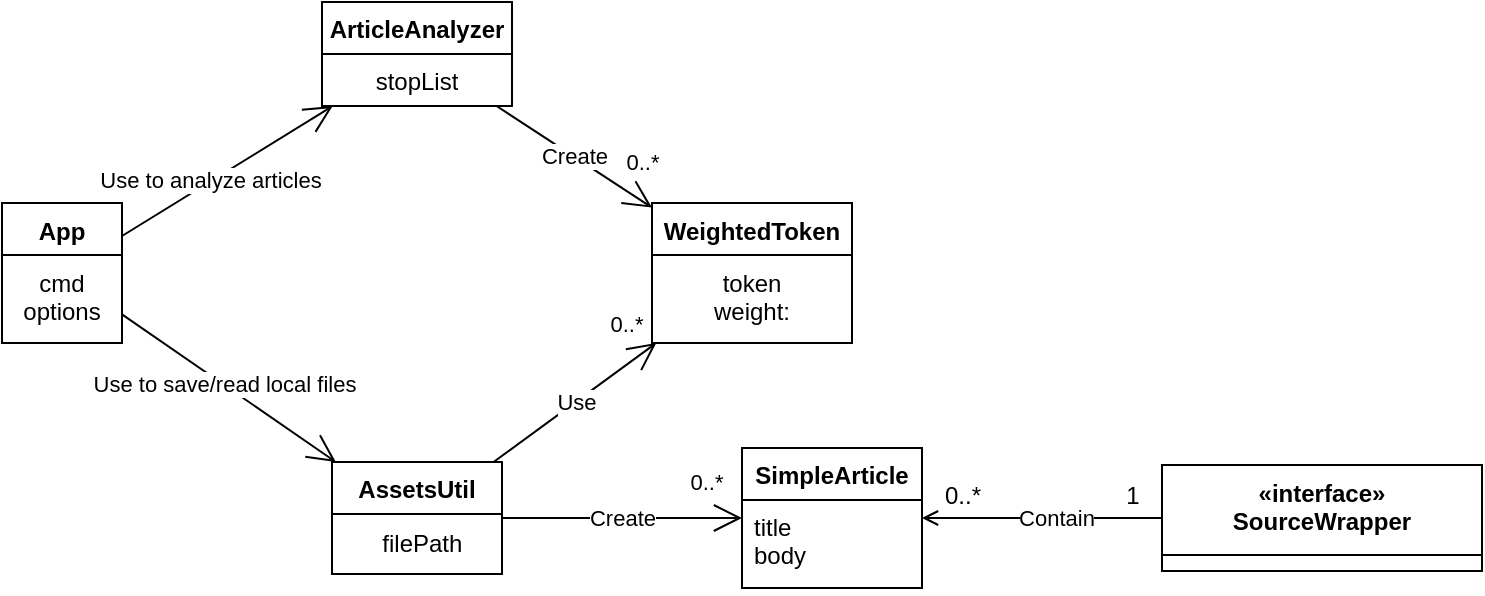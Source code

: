 <mxfile version="21.7.4" type="device">
  <diagram name="Page-1" id="c4acf3e9-155e-7222-9cf6-157b1a14988f">
    <mxGraphModel dx="1900" dy="534" grid="1" gridSize="10" guides="1" tooltips="1" connect="1" arrows="1" fold="1" page="1" pageScale="1" pageWidth="850" pageHeight="1100" background="none" math="0" shadow="0">
      <root>
        <mxCell id="0" />
        <mxCell id="1" parent="0" />
        <mxCell id="4atwRCA7Y_IHTs9Wvy7F-104" value="«interface»&lt;br&gt;SourceWrapper" style="swimlane;fontStyle=1;align=center;verticalAlign=top;childLayout=stackLayout;horizontal=1;startSize=45;horizontalStack=0;resizeParent=1;resizeParentMax=0;resizeLast=0;collapsible=1;marginBottom=0;whiteSpace=wrap;html=1;" vertex="1" parent="1">
          <mxGeometry x="-170" y="411.5" width="160" height="53" as="geometry" />
        </mxCell>
        <mxCell id="4atwRCA7Y_IHTs9Wvy7F-108" value="SimpleArticle" style="swimlane;fontStyle=1;align=center;verticalAlign=top;childLayout=stackLayout;horizontal=1;startSize=26;horizontalStack=0;resizeParent=1;resizeParentMax=0;resizeLast=0;collapsible=1;marginBottom=0;whiteSpace=wrap;html=1;" vertex="1" parent="1">
          <mxGeometry x="-380" y="403" width="90" height="70" as="geometry" />
        </mxCell>
        <mxCell id="4atwRCA7Y_IHTs9Wvy7F-109" value="title&lt;br&gt;body" style="text;strokeColor=none;fillColor=none;align=left;verticalAlign=top;spacingLeft=4;spacingRight=4;overflow=hidden;rotatable=0;points=[[0,0.5],[1,0.5]];portConstraint=eastwest;whiteSpace=wrap;html=1;" vertex="1" parent="4atwRCA7Y_IHTs9Wvy7F-108">
          <mxGeometry y="26" width="90" height="44" as="geometry" />
        </mxCell>
        <mxCell id="4atwRCA7Y_IHTs9Wvy7F-115" value="" style="endArrow=open;endFill=0;html=1;rounded=0;" edge="1" parent="1" source="4atwRCA7Y_IHTs9Wvy7F-104" target="4atwRCA7Y_IHTs9Wvy7F-108">
          <mxGeometry width="160" relative="1" as="geometry">
            <mxPoint x="70" y="190.51" as="sourcePoint" />
            <mxPoint x="60" y="170.5" as="targetPoint" />
          </mxGeometry>
        </mxCell>
        <mxCell id="4atwRCA7Y_IHTs9Wvy7F-169" value="Contain" style="edgeLabel;html=1;align=center;verticalAlign=middle;resizable=0;points=[];" vertex="1" connectable="0" parent="4atwRCA7Y_IHTs9Wvy7F-115">
          <mxGeometry x="-0.111" relative="1" as="geometry">
            <mxPoint as="offset" />
          </mxGeometry>
        </mxCell>
        <mxCell id="4atwRCA7Y_IHTs9Wvy7F-116" value="AssetsUtil" style="swimlane;fontStyle=1;align=center;verticalAlign=top;childLayout=stackLayout;horizontal=1;startSize=26;horizontalStack=0;resizeParent=1;resizeParentMax=0;resizeLast=0;collapsible=1;marginBottom=0;whiteSpace=wrap;html=1;" vertex="1" parent="1">
          <mxGeometry x="-585" y="410" width="85" height="56" as="geometry" />
        </mxCell>
        <mxCell id="4atwRCA7Y_IHTs9Wvy7F-155" value="&amp;nbsp;filePath" style="text;html=1;align=center;verticalAlign=middle;resizable=0;points=[];autosize=1;strokeColor=none;fillColor=none;" vertex="1" parent="4atwRCA7Y_IHTs9Wvy7F-116">
          <mxGeometry y="26" width="85" height="30" as="geometry" />
        </mxCell>
        <mxCell id="4atwRCA7Y_IHTs9Wvy7F-136" value="ArticleAnalyzer" style="swimlane;fontStyle=1;align=center;verticalAlign=top;childLayout=stackLayout;horizontal=1;startSize=26;horizontalStack=0;resizeParent=1;resizeParentMax=0;resizeLast=0;collapsible=1;marginBottom=0;whiteSpace=wrap;html=1;" vertex="1" parent="1">
          <mxGeometry x="-590" y="180" width="95" height="52" as="geometry" />
        </mxCell>
        <mxCell id="4atwRCA7Y_IHTs9Wvy7F-137" value="stopList" style="text;strokeColor=none;fillColor=none;align=center;verticalAlign=top;spacingLeft=4;spacingRight=4;overflow=hidden;rotatable=0;points=[[0,0.5],[1,0.5]];portConstraint=eastwest;whiteSpace=wrap;html=1;" vertex="1" parent="4atwRCA7Y_IHTs9Wvy7F-136">
          <mxGeometry y="26" width="95" height="26" as="geometry" />
        </mxCell>
        <mxCell id="4atwRCA7Y_IHTs9Wvy7F-140" value="WeightedToken" style="swimlane;fontStyle=1;align=center;verticalAlign=top;childLayout=stackLayout;horizontal=1;startSize=26;horizontalStack=0;resizeParent=1;resizeParentMax=0;resizeLast=0;collapsible=1;marginBottom=0;whiteSpace=wrap;html=1;" vertex="1" parent="1">
          <mxGeometry x="-425" y="280.5" width="100" height="70" as="geometry" />
        </mxCell>
        <mxCell id="4atwRCA7Y_IHTs9Wvy7F-141" value="token&lt;br&gt;weight:" style="text;strokeColor=none;fillColor=none;align=center;verticalAlign=top;spacingLeft=4;spacingRight=4;overflow=hidden;rotatable=0;points=[[0,0.5],[1,0.5]];portConstraint=eastwest;whiteSpace=wrap;html=1;" vertex="1" parent="4atwRCA7Y_IHTs9Wvy7F-140">
          <mxGeometry y="26" width="100" height="44" as="geometry" />
        </mxCell>
        <mxCell id="4atwRCA7Y_IHTs9Wvy7F-148" value="Use" style="endArrow=open;endSize=12;html=1;rounded=0;endFill=0;" edge="1" parent="1" source="4atwRCA7Y_IHTs9Wvy7F-116" target="4atwRCA7Y_IHTs9Wvy7F-140">
          <mxGeometry width="160" relative="1" as="geometry">
            <mxPoint x="-110" y="280.5" as="sourcePoint" />
            <mxPoint x="50" y="280.5" as="targetPoint" />
          </mxGeometry>
        </mxCell>
        <mxCell id="4atwRCA7Y_IHTs9Wvy7F-165" value="0..*" style="edgeLabel;html=1;align=center;verticalAlign=middle;resizable=0;points=[];" vertex="1" connectable="0" parent="4atwRCA7Y_IHTs9Wvy7F-148">
          <mxGeometry x="0.671" relative="1" as="geometry">
            <mxPoint x="-2" y="-20" as="offset" />
          </mxGeometry>
        </mxCell>
        <mxCell id="4atwRCA7Y_IHTs9Wvy7F-149" value="Create" style="endArrow=open;endSize=12;html=1;rounded=0;endFill=0;" edge="1" parent="1" source="4atwRCA7Y_IHTs9Wvy7F-136" target="4atwRCA7Y_IHTs9Wvy7F-140">
          <mxGeometry width="160" relative="1" as="geometry">
            <mxPoint x="40" y="170.5" as="sourcePoint" />
            <mxPoint x="200" y="170.5" as="targetPoint" />
          </mxGeometry>
        </mxCell>
        <mxCell id="4atwRCA7Y_IHTs9Wvy7F-166" value="0..*" style="edgeLabel;html=1;align=center;verticalAlign=middle;resizable=0;points=[];" vertex="1" connectable="0" parent="4atwRCA7Y_IHTs9Wvy7F-149">
          <mxGeometry x="0.54" y="3" relative="1" as="geometry">
            <mxPoint x="11" y="-9" as="offset" />
          </mxGeometry>
        </mxCell>
        <mxCell id="4atwRCA7Y_IHTs9Wvy7F-150" value="" style="endArrow=open;endFill=1;endSize=12;html=1;rounded=0;" edge="1" parent="1" source="4atwRCA7Y_IHTs9Wvy7F-156" target="4atwRCA7Y_IHTs9Wvy7F-116">
          <mxGeometry width="160" relative="1" as="geometry">
            <mxPoint x="-313.354" y="80.5" as="sourcePoint" />
            <mxPoint x="-330" y="230.5" as="targetPoint" />
          </mxGeometry>
        </mxCell>
        <mxCell id="4atwRCA7Y_IHTs9Wvy7F-171" value="Use to save/read local files" style="edgeLabel;html=1;align=center;verticalAlign=middle;resizable=0;points=[];" vertex="1" connectable="0" parent="4atwRCA7Y_IHTs9Wvy7F-150">
          <mxGeometry x="-0.052" relative="1" as="geometry">
            <mxPoint as="offset" />
          </mxGeometry>
        </mxCell>
        <mxCell id="4atwRCA7Y_IHTs9Wvy7F-151" value="" style="endArrow=open;endFill=1;endSize=12;html=1;rounded=0;" edge="1" parent="1" source="4atwRCA7Y_IHTs9Wvy7F-156" target="4atwRCA7Y_IHTs9Wvy7F-136">
          <mxGeometry width="160" relative="1" as="geometry">
            <mxPoint x="-320" y="240.5" as="sourcePoint" />
            <mxPoint x="-160" y="240.5" as="targetPoint" />
          </mxGeometry>
        </mxCell>
        <mxCell id="4atwRCA7Y_IHTs9Wvy7F-170" value="Use to analyze articles" style="edgeLabel;html=1;align=center;verticalAlign=middle;resizable=0;points=[];" vertex="1" connectable="0" parent="4atwRCA7Y_IHTs9Wvy7F-151">
          <mxGeometry x="-0.149" y="2" relative="1" as="geometry">
            <mxPoint y="1" as="offset" />
          </mxGeometry>
        </mxCell>
        <mxCell id="4atwRCA7Y_IHTs9Wvy7F-152" value="Create" style="endArrow=open;endSize=12;html=1;rounded=0;endFill=0;" edge="1" parent="1" source="4atwRCA7Y_IHTs9Wvy7F-116" target="4atwRCA7Y_IHTs9Wvy7F-108">
          <mxGeometry width="160" relative="1" as="geometry">
            <mxPoint x="-320" y="340.5" as="sourcePoint" />
            <mxPoint x="-160" y="340.5" as="targetPoint" />
          </mxGeometry>
        </mxCell>
        <mxCell id="4atwRCA7Y_IHTs9Wvy7F-164" value="0..*" style="edgeLabel;html=1;align=center;verticalAlign=middle;resizable=0;points=[];" vertex="1" connectable="0" parent="4atwRCA7Y_IHTs9Wvy7F-152">
          <mxGeometry x="0.695" relative="1" as="geometry">
            <mxPoint y="-18" as="offset" />
          </mxGeometry>
        </mxCell>
        <mxCell id="4atwRCA7Y_IHTs9Wvy7F-156" value="App" style="swimlane;fontStyle=1;align=center;verticalAlign=top;childLayout=stackLayout;horizontal=1;startSize=26;horizontalStack=0;resizeParent=1;resizeParentMax=0;resizeLast=0;collapsible=1;marginBottom=0;whiteSpace=wrap;html=1;" vertex="1" parent="1">
          <mxGeometry x="-750" y="280.5" width="60" height="70" as="geometry" />
        </mxCell>
        <mxCell id="4atwRCA7Y_IHTs9Wvy7F-157" value="cmd&lt;br&gt;options" style="text;strokeColor=none;fillColor=none;align=center;verticalAlign=top;spacingLeft=4;spacingRight=4;overflow=hidden;rotatable=0;points=[[0,0.5],[1,0.5]];portConstraint=eastwest;whiteSpace=wrap;html=1;" vertex="1" parent="4atwRCA7Y_IHTs9Wvy7F-156">
          <mxGeometry y="26" width="60" height="44" as="geometry" />
        </mxCell>
        <mxCell id="4atwRCA7Y_IHTs9Wvy7F-173" value="0..*" style="text;html=1;align=center;verticalAlign=middle;resizable=0;points=[];autosize=1;strokeColor=none;fillColor=none;" vertex="1" parent="1">
          <mxGeometry x="-290" y="411.5" width="40" height="30" as="geometry" />
        </mxCell>
        <mxCell id="4atwRCA7Y_IHTs9Wvy7F-174" value="1" style="text;html=1;align=center;verticalAlign=middle;resizable=0;points=[];autosize=1;strokeColor=none;fillColor=none;" vertex="1" parent="1">
          <mxGeometry x="-200" y="411.5" width="30" height="30" as="geometry" />
        </mxCell>
      </root>
    </mxGraphModel>
  </diagram>
</mxfile>
